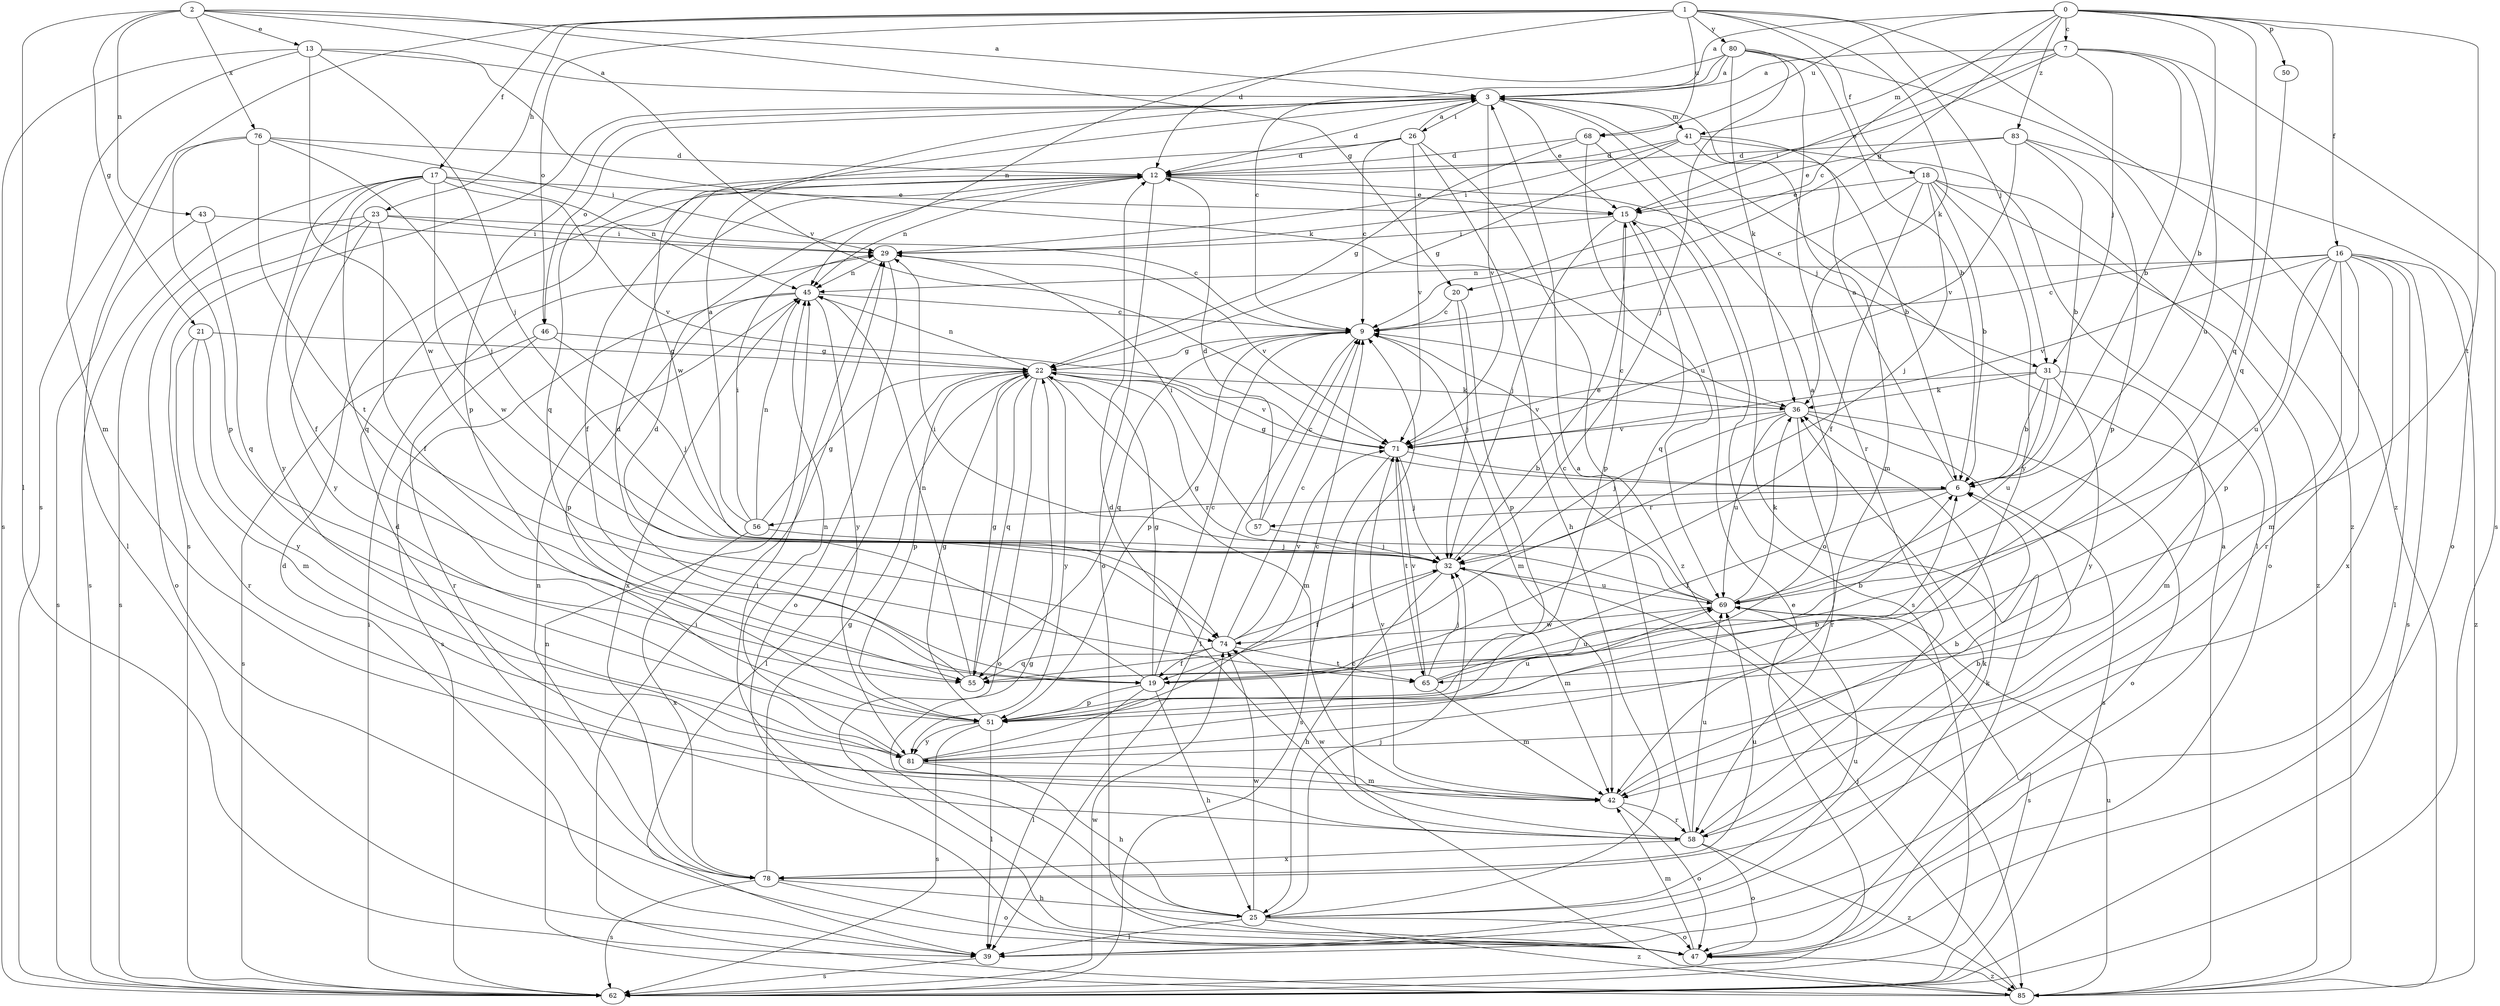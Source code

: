 strict digraph  {
0;
1;
2;
3;
6;
7;
9;
12;
13;
15;
16;
17;
18;
19;
20;
21;
22;
23;
25;
26;
29;
31;
32;
36;
39;
41;
42;
43;
45;
46;
47;
50;
51;
55;
56;
57;
58;
62;
65;
68;
69;
71;
74;
76;
78;
80;
81;
83;
85;
0 -> 3  [label=a];
0 -> 6  [label=b];
0 -> 7  [label=c];
0 -> 9  [label=c];
0 -> 16  [label=f];
0 -> 20  [label=g];
0 -> 50  [label=p];
0 -> 55  [label=q];
0 -> 65  [label=t];
0 -> 68  [label=u];
0 -> 83  [label=z];
1 -> 12  [label=d];
1 -> 17  [label=f];
1 -> 18  [label=f];
1 -> 23  [label=h];
1 -> 31  [label=j];
1 -> 36  [label=k];
1 -> 46  [label=o];
1 -> 62  [label=s];
1 -> 68  [label=u];
1 -> 80  [label=y];
1 -> 85  [label=z];
2 -> 3  [label=a];
2 -> 13  [label=e];
2 -> 20  [label=g];
2 -> 21  [label=g];
2 -> 39  [label=l];
2 -> 43  [label=n];
2 -> 71  [label=v];
2 -> 76  [label=x];
3 -> 12  [label=d];
3 -> 15  [label=e];
3 -> 26  [label=i];
3 -> 41  [label=m];
3 -> 46  [label=o];
3 -> 51  [label=p];
3 -> 62  [label=s];
3 -> 71  [label=v];
3 -> 74  [label=w];
6 -> 3  [label=a];
6 -> 19  [label=f];
6 -> 22  [label=g];
6 -> 56  [label=r];
6 -> 57  [label=r];
7 -> 3  [label=a];
7 -> 6  [label=b];
7 -> 15  [label=e];
7 -> 29  [label=i];
7 -> 31  [label=j];
7 -> 41  [label=m];
7 -> 62  [label=s];
7 -> 69  [label=u];
9 -> 22  [label=g];
9 -> 39  [label=l];
9 -> 42  [label=m];
9 -> 51  [label=p];
9 -> 55  [label=q];
12 -> 15  [label=e];
12 -> 19  [label=f];
12 -> 31  [label=j];
12 -> 45  [label=n];
12 -> 47  [label=o];
13 -> 3  [label=a];
13 -> 32  [label=j];
13 -> 36  [label=k];
13 -> 42  [label=m];
13 -> 62  [label=s];
13 -> 74  [label=w];
15 -> 29  [label=i];
15 -> 32  [label=j];
15 -> 51  [label=p];
15 -> 55  [label=q];
15 -> 62  [label=s];
16 -> 9  [label=c];
16 -> 39  [label=l];
16 -> 42  [label=m];
16 -> 45  [label=n];
16 -> 51  [label=p];
16 -> 58  [label=r];
16 -> 62  [label=s];
16 -> 69  [label=u];
16 -> 71  [label=v];
16 -> 78  [label=x];
16 -> 85  [label=z];
17 -> 15  [label=e];
17 -> 19  [label=f];
17 -> 45  [label=n];
17 -> 55  [label=q];
17 -> 62  [label=s];
17 -> 71  [label=v];
17 -> 74  [label=w];
17 -> 81  [label=y];
18 -> 6  [label=b];
18 -> 9  [label=c];
18 -> 15  [label=e];
18 -> 19  [label=f];
18 -> 32  [label=j];
18 -> 47  [label=o];
18 -> 81  [label=y];
18 -> 85  [label=z];
19 -> 6  [label=b];
19 -> 9  [label=c];
19 -> 12  [label=d];
19 -> 22  [label=g];
19 -> 25  [label=h];
19 -> 39  [label=l];
19 -> 51  [label=p];
20 -> 9  [label=c];
20 -> 32  [label=j];
20 -> 51  [label=p];
21 -> 22  [label=g];
21 -> 42  [label=m];
21 -> 58  [label=r];
21 -> 81  [label=y];
22 -> 36  [label=k];
22 -> 39  [label=l];
22 -> 42  [label=m];
22 -> 45  [label=n];
22 -> 47  [label=o];
22 -> 51  [label=p];
22 -> 55  [label=q];
22 -> 71  [label=v];
22 -> 81  [label=y];
23 -> 9  [label=c];
23 -> 19  [label=f];
23 -> 29  [label=i];
23 -> 47  [label=o];
23 -> 62  [label=s];
23 -> 81  [label=y];
25 -> 29  [label=i];
25 -> 32  [label=j];
25 -> 36  [label=k];
25 -> 39  [label=l];
25 -> 47  [label=o];
25 -> 69  [label=u];
25 -> 74  [label=w];
25 -> 85  [label=z];
26 -> 3  [label=a];
26 -> 9  [label=c];
26 -> 12  [label=d];
26 -> 25  [label=h];
26 -> 55  [label=q];
26 -> 71  [label=v];
26 -> 85  [label=z];
29 -> 45  [label=n];
29 -> 47  [label=o];
29 -> 71  [label=v];
31 -> 6  [label=b];
31 -> 36  [label=k];
31 -> 42  [label=m];
31 -> 69  [label=u];
31 -> 71  [label=v];
31 -> 81  [label=y];
32 -> 15  [label=e];
32 -> 19  [label=f];
32 -> 25  [label=h];
32 -> 42  [label=m];
32 -> 69  [label=u];
36 -> 9  [label=c];
36 -> 32  [label=j];
36 -> 47  [label=o];
36 -> 58  [label=r];
36 -> 62  [label=s];
36 -> 69  [label=u];
36 -> 71  [label=v];
39 -> 12  [label=d];
39 -> 36  [label=k];
39 -> 62  [label=s];
41 -> 6  [label=b];
41 -> 12  [label=d];
41 -> 22  [label=g];
41 -> 29  [label=i];
41 -> 39  [label=l];
41 -> 42  [label=m];
42 -> 6  [label=b];
42 -> 47  [label=o];
42 -> 58  [label=r];
42 -> 71  [label=v];
43 -> 29  [label=i];
43 -> 55  [label=q];
43 -> 62  [label=s];
45 -> 9  [label=c];
45 -> 51  [label=p];
45 -> 62  [label=s];
45 -> 78  [label=x];
45 -> 81  [label=y];
46 -> 22  [label=g];
46 -> 32  [label=j];
46 -> 58  [label=r];
46 -> 62  [label=s];
47 -> 22  [label=g];
47 -> 42  [label=m];
47 -> 85  [label=z];
50 -> 55  [label=q];
51 -> 22  [label=g];
51 -> 39  [label=l];
51 -> 62  [label=s];
51 -> 69  [label=u];
51 -> 81  [label=y];
55 -> 12  [label=d];
55 -> 22  [label=g];
55 -> 45  [label=n];
56 -> 3  [label=a];
56 -> 22  [label=g];
56 -> 29  [label=i];
56 -> 32  [label=j];
56 -> 45  [label=n];
56 -> 78  [label=x];
57 -> 9  [label=c];
57 -> 12  [label=d];
57 -> 29  [label=i];
57 -> 32  [label=j];
58 -> 3  [label=a];
58 -> 6  [label=b];
58 -> 12  [label=d];
58 -> 47  [label=o];
58 -> 69  [label=u];
58 -> 74  [label=w];
58 -> 78  [label=x];
58 -> 85  [label=z];
62 -> 15  [label=e];
62 -> 29  [label=i];
62 -> 74  [label=w];
65 -> 3  [label=a];
65 -> 32  [label=j];
65 -> 42  [label=m];
65 -> 69  [label=u];
65 -> 71  [label=v];
68 -> 12  [label=d];
68 -> 22  [label=g];
68 -> 47  [label=o];
68 -> 69  [label=u];
69 -> 9  [label=c];
69 -> 22  [label=g];
69 -> 29  [label=i];
69 -> 36  [label=k];
69 -> 62  [label=s];
69 -> 74  [label=w];
71 -> 6  [label=b];
71 -> 32  [label=j];
71 -> 62  [label=s];
71 -> 65  [label=t];
74 -> 9  [label=c];
74 -> 19  [label=f];
74 -> 32  [label=j];
74 -> 55  [label=q];
74 -> 65  [label=t];
74 -> 71  [label=v];
76 -> 12  [label=d];
76 -> 29  [label=i];
76 -> 32  [label=j];
76 -> 39  [label=l];
76 -> 51  [label=p];
76 -> 65  [label=t];
78 -> 12  [label=d];
78 -> 22  [label=g];
78 -> 25  [label=h];
78 -> 45  [label=n];
78 -> 47  [label=o];
78 -> 62  [label=s];
78 -> 69  [label=u];
80 -> 3  [label=a];
80 -> 6  [label=b];
80 -> 9  [label=c];
80 -> 32  [label=j];
80 -> 36  [label=k];
80 -> 45  [label=n];
80 -> 58  [label=r];
80 -> 85  [label=z];
81 -> 6  [label=b];
81 -> 9  [label=c];
81 -> 25  [label=h];
81 -> 42  [label=m];
81 -> 45  [label=n];
83 -> 6  [label=b];
83 -> 12  [label=d];
83 -> 15  [label=e];
83 -> 47  [label=o];
83 -> 51  [label=p];
83 -> 71  [label=v];
85 -> 3  [label=a];
85 -> 9  [label=c];
85 -> 29  [label=i];
85 -> 32  [label=j];
85 -> 45  [label=n];
85 -> 69  [label=u];
}

